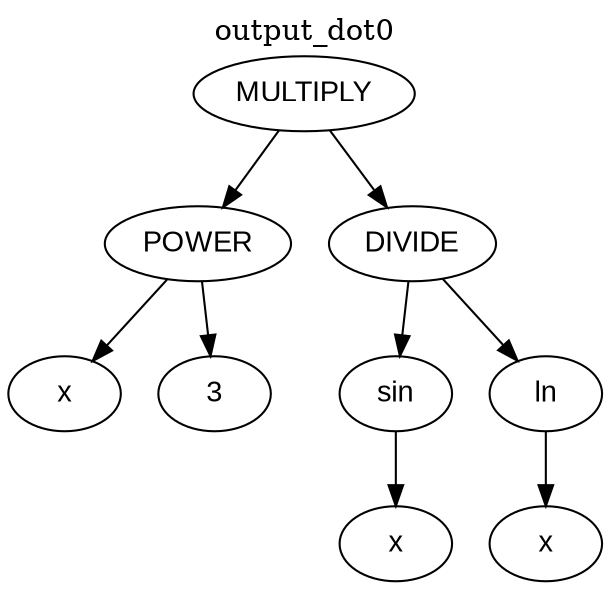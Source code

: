 digraph tree {
node [fontname="Arial"];
363771819[label="MULTIPLY"];
363771819 -> 2065951873
2065951873[label="POWER"];
2065951873 -> 1791741888
1791741888[label="x"];
2065951873 -> 1595428806
1595428806[label="3"];
363771819 -> 1072408673
1072408673[label="DIVIDE"];
1072408673 -> 1531448569
1531448569[label="sin"];
1531448569 -> 1867083167
1867083167[label="x"];
1072408673 -> 1915910607
1915910607[label="ln"];
1915910607 -> 284720968
284720968[label="x"];
labelloc="t"
label="output_dot0"
}
